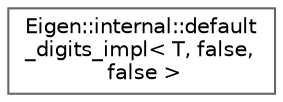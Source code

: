 digraph "Graphical Class Hierarchy"
{
 // LATEX_PDF_SIZE
  bgcolor="transparent";
  edge [fontname=Helvetica,fontsize=10,labelfontname=Helvetica,labelfontsize=10];
  node [fontname=Helvetica,fontsize=10,shape=box,height=0.2,width=0.4];
  rankdir="LR";
  Node0 [id="Node000000",label="Eigen::internal::default\l_digits_impl\< T, false,\l false \>",height=0.2,width=0.4,color="grey40", fillcolor="white", style="filled",URL="$structEigen_1_1internal_1_1default__digits__impl_3_01T_00_01false_00_01false_01_4.html",tooltip=" "];
}

